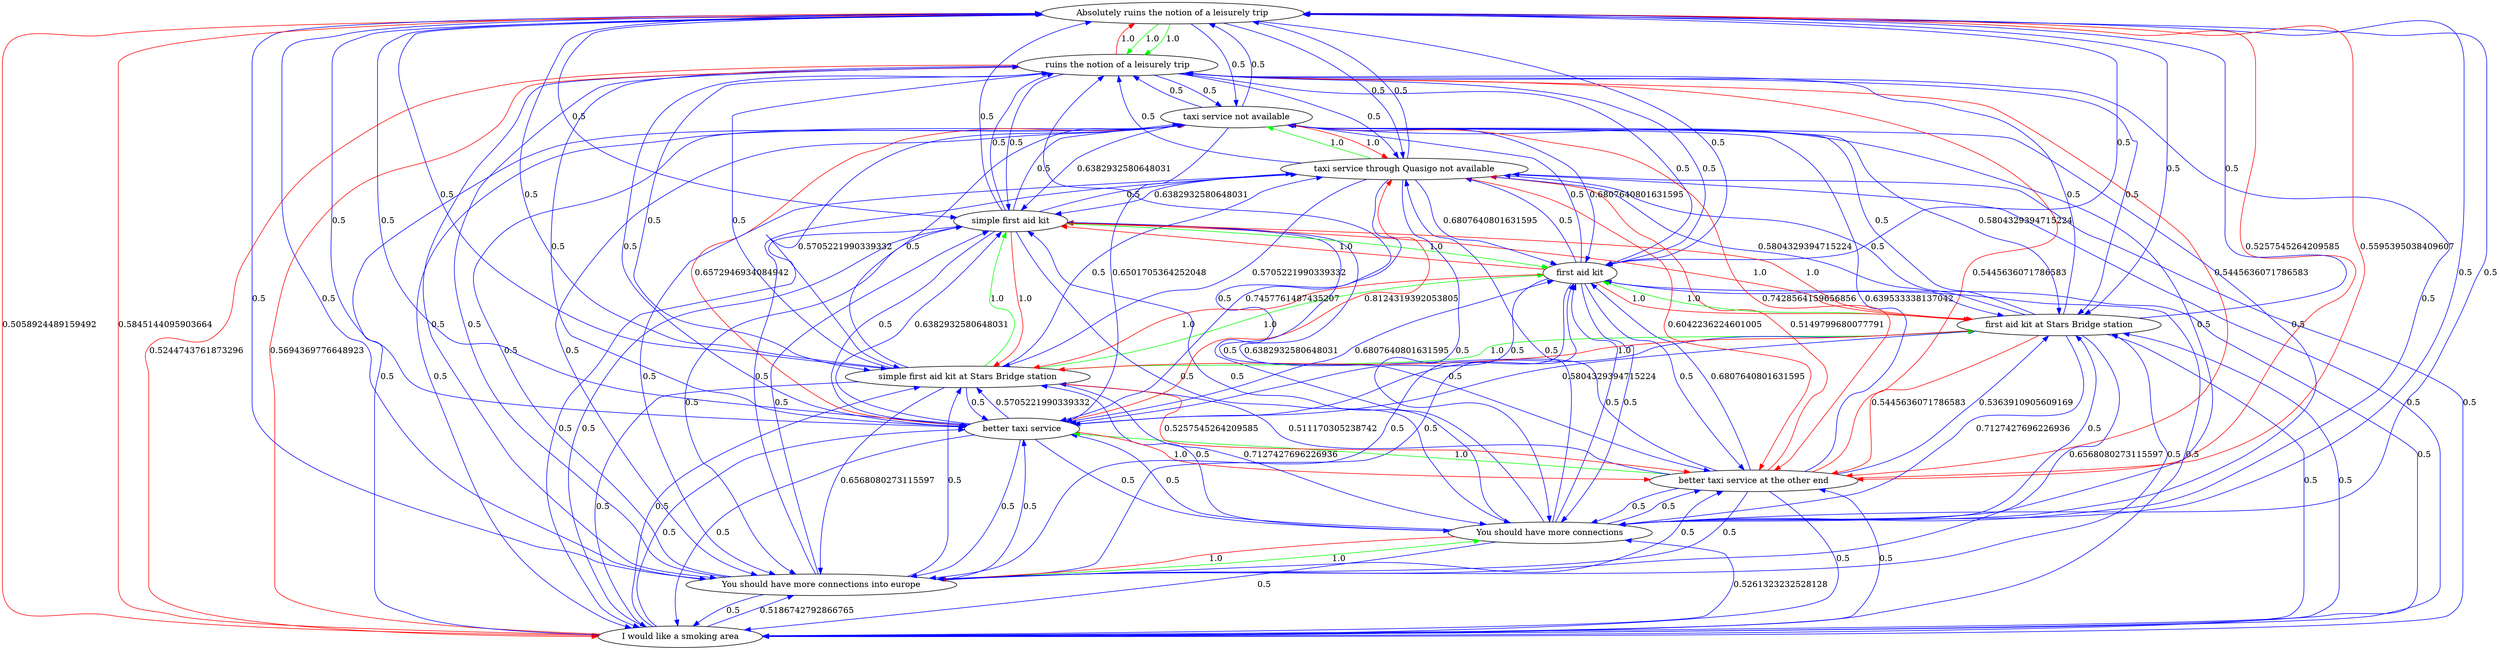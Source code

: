 digraph rawGraph {
"Absolutely ruins the notion of a leisurely trip";"ruins the notion of a leisurely trip";"I would like a smoking area";"You should have more connections into europe";"You should have more connections";"better taxi service at the other end";"better taxi service";"simple first aid kit at Stars Bridge station";"first aid kit at Stars Bridge station";"first aid kit";"simple first aid kit";"taxi service through Quasigo not available";"taxi service not available";"Absolutely ruins the notion of a leisurely trip" -> "ruins the notion of a leisurely trip" [label=1.0] [color=green]
"Absolutely ruins the notion of a leisurely trip" -> "ruins the notion of a leisurely trip" [label=1.0] [color=green]
"ruins the notion of a leisurely trip" -> "Absolutely ruins the notion of a leisurely trip" [label=1.0] [color=red]
"Absolutely ruins the notion of a leisurely trip" -> "I would like a smoking area" [label=0.5058924489159492] [color=red]
"ruins the notion of a leisurely trip" -> "I would like a smoking area" [label=0.5244743761873296] [color=red]
"I would like a smoking area" -> "Absolutely ruins the notion of a leisurely trip" [label=0.5845144095903664] [color=red]
"I would like a smoking area" -> "ruins the notion of a leisurely trip" [label=0.5694369776648923] [color=red]
"You should have more connections into europe" -> "You should have more connections" [label=1.0] [color=green]
"You should have more connections" -> "You should have more connections into europe" [label=1.0] [color=red]
"Absolutely ruins the notion of a leisurely trip" -> "You should have more connections into europe" [label=0.5] [color=blue]
"Absolutely ruins the notion of a leisurely trip" -> "You should have more connections" [label=0.5] [color=blue]
"ruins the notion of a leisurely trip" -> "You should have more connections into europe" [label=0.5] [color=blue]
"ruins the notion of a leisurely trip" -> "You should have more connections" [label=0.5] [color=blue]
"I would like a smoking area" -> "You should have more connections into europe" [label=0.5186742792866765] [color=blue]
"I would like a smoking area" -> "You should have more connections" [label=0.5261323232528128] [color=blue]
"You should have more connections into europe" -> "Absolutely ruins the notion of a leisurely trip" [label=0.5] [color=blue]
"You should have more connections into europe" -> "ruins the notion of a leisurely trip" [label=0.5] [color=blue]
"You should have more connections into europe" -> "I would like a smoking area" [label=0.5] [color=blue]
"You should have more connections" -> "Absolutely ruins the notion of a leisurely trip" [label=0.5] [color=blue]
"You should have more connections" -> "ruins the notion of a leisurely trip" [label=0.5] [color=blue]
"You should have more connections" -> "I would like a smoking area" [label=0.5] [color=blue]
"better taxi service at the other end" -> "better taxi service" [label=1.0] [color=green]
"better taxi service" -> "better taxi service at the other end" [label=1.0] [color=red]
"Absolutely ruins the notion of a leisurely trip" -> "better taxi service at the other end" [label=0.5257545264209585] [color=red]
"Absolutely ruins the notion of a leisurely trip" -> "better taxi service" [label=0.5] [color=blue]
"ruins the notion of a leisurely trip" -> "better taxi service at the other end" [label=0.5445636071786583] [color=red]
"ruins the notion of a leisurely trip" -> "better taxi service" [label=0.5] [color=blue]
"I would like a smoking area" -> "better taxi service at the other end" [label=0.5] [color=blue]
"I would like a smoking area" -> "better taxi service" [label=0.5] [color=blue]
"You should have more connections into europe" -> "better taxi service at the other end" [label=0.5] [color=blue]
"You should have more connections into europe" -> "better taxi service" [label=0.5] [color=blue]
"You should have more connections" -> "better taxi service at the other end" [label=0.5] [color=blue]
"You should have more connections" -> "better taxi service" [label=0.5] [color=blue]
"better taxi service at the other end" -> "Absolutely ruins the notion of a leisurely trip" [label=0.5595395038409607] [color=red]
"better taxi service at the other end" -> "ruins the notion of a leisurely trip" [label=0.5445636071786583] [color=red]
"better taxi service at the other end" -> "I would like a smoking area" [label=0.5] [color=blue]
"better taxi service at the other end" -> "You should have more connections into europe" [label=0.5] [color=blue]
"better taxi service at the other end" -> "You should have more connections" [label=0.5] [color=blue]
"better taxi service" -> "Absolutely ruins the notion of a leisurely trip" [label=0.5] [color=blue]
"better taxi service" -> "ruins the notion of a leisurely trip" [label=0.5] [color=blue]
"better taxi service" -> "I would like a smoking area" [label=0.5] [color=blue]
"better taxi service" -> "You should have more connections into europe" [label=0.5] [color=blue]
"better taxi service" -> "You should have more connections" [label=0.5] [color=blue]
"simple first aid kit at Stars Bridge station" -> "first aid kit at Stars Bridge station" [label=1.0] [color=green]
"first aid kit at Stars Bridge station" -> "first aid kit" [label=1.0] [color=green]
"simple first aid kit at Stars Bridge station" -> "simple first aid kit" [label=1.0] [color=green]
"simple first aid kit" -> "first aid kit" [label=1.0] [color=green]
"simple first aid kit at Stars Bridge station" -> "first aid kit" [label=1.0] [color=green]
"first aid kit at Stars Bridge station" -> "simple first aid kit at Stars Bridge station" [label=1.0] [color=red]
"first aid kit at Stars Bridge station" -> "simple first aid kit" [label=1.0] [color=red]
"first aid kit" -> "simple first aid kit at Stars Bridge station" [label=1.0] [color=red]
"first aid kit" -> "first aid kit at Stars Bridge station" [label=1.0] [color=red]
"first aid kit" -> "simple first aid kit" [label=1.0] [color=red]
"simple first aid kit" -> "simple first aid kit at Stars Bridge station" [label=1.0] [color=red]
"simple first aid kit" -> "first aid kit at Stars Bridge station" [label=1.0] [color=red]
"Absolutely ruins the notion of a leisurely trip" -> "simple first aid kit at Stars Bridge station" [label=0.5] [color=blue]
"Absolutely ruins the notion of a leisurely trip" -> "first aid kit at Stars Bridge station" [label=0.5] [color=blue]
"Absolutely ruins the notion of a leisurely trip" -> "first aid kit" [label=0.5] [color=blue]
"Absolutely ruins the notion of a leisurely trip" -> "simple first aid kit" [label=0.5] [color=blue]
"ruins the notion of a leisurely trip" -> "simple first aid kit at Stars Bridge station" [label=0.5] [color=blue]
"ruins the notion of a leisurely trip" -> "first aid kit at Stars Bridge station" [label=0.5] [color=blue]
"ruins the notion of a leisurely trip" -> "first aid kit" [label=0.5] [color=blue]
"ruins the notion of a leisurely trip" -> "simple first aid kit" [label=0.5] [color=blue]
"I would like a smoking area" -> "simple first aid kit at Stars Bridge station" [label=0.5] [color=blue]
"I would like a smoking area" -> "first aid kit at Stars Bridge station" [label=0.5] [color=blue]
"I would like a smoking area" -> "first aid kit" [label=0.5] [color=blue]
"I would like a smoking area" -> "simple first aid kit" [label=0.5] [color=blue]
"You should have more connections into europe" -> "simple first aid kit at Stars Bridge station" [label=0.5] [color=blue]
"You should have more connections into europe" -> "first aid kit at Stars Bridge station" [label=0.5] [color=blue]
"You should have more connections into europe" -> "first aid kit" [label=0.5] [color=blue]
"You should have more connections into europe" -> "simple first aid kit" [label=0.5] [color=blue]
"You should have more connections" -> "simple first aid kit at Stars Bridge station" [label=0.5] [color=blue]
"You should have more connections" -> "first aid kit at Stars Bridge station" [label=0.5] [color=blue]
"You should have more connections" -> "first aid kit" [label=0.5] [color=blue]
"You should have more connections" -> "simple first aid kit" [label=0.5] [color=blue]
"better taxi service at the other end" -> "simple first aid kit at Stars Bridge station" [label=0.511170305238742] [color=blue]
"better taxi service at the other end" -> "first aid kit at Stars Bridge station" [label=0.5363910905609169] [color=blue]
"better taxi service at the other end" -> "first aid kit" [label=0.6807640801631595] [color=blue]
"better taxi service at the other end" -> "simple first aid kit" [label=0.6382932580648031] [color=blue]
"better taxi service" -> "simple first aid kit at Stars Bridge station" [label=0.5705221990339332] [color=blue]
"better taxi service" -> "first aid kit at Stars Bridge station" [label=0.5804329394715224] [color=blue]
"better taxi service" -> "first aid kit" [label=0.6807640801631595] [color=blue]
"better taxi service" -> "simple first aid kit" [label=0.6382932580648031] [color=blue]
"simple first aid kit at Stars Bridge station" -> "Absolutely ruins the notion of a leisurely trip" [label=0.5] [color=blue]
"simple first aid kit at Stars Bridge station" -> "ruins the notion of a leisurely trip" [label=0.5] [color=blue]
"simple first aid kit at Stars Bridge station" -> "I would like a smoking area" [label=0.5] [color=blue]
"simple first aid kit at Stars Bridge station" -> "You should have more connections into europe" [label=0.6568080273115597] [color=blue]
"simple first aid kit at Stars Bridge station" -> "You should have more connections" [label=0.7127427696226936] [color=blue]
"simple first aid kit at Stars Bridge station" -> "better taxi service at the other end" [label=0.5257545264209585] [color=red]
"simple first aid kit at Stars Bridge station" -> "better taxi service" [label=0.5] [color=blue]
"first aid kit at Stars Bridge station" -> "Absolutely ruins the notion of a leisurely trip" [label=0.5] [color=blue]
"first aid kit at Stars Bridge station" -> "ruins the notion of a leisurely trip" [label=0.5] [color=blue]
"first aid kit at Stars Bridge station" -> "I would like a smoking area" [label=0.5] [color=blue]
"first aid kit at Stars Bridge station" -> "You should have more connections into europe" [label=0.6568080273115597] [color=blue]
"first aid kit at Stars Bridge station" -> "You should have more connections" [label=0.7127427696226936] [color=blue]
"first aid kit at Stars Bridge station" -> "better taxi service at the other end" [label=0.5445636071786583] [color=red]
"first aid kit at Stars Bridge station" -> "better taxi service" [label=0.5] [color=blue]
"first aid kit" -> "Absolutely ruins the notion of a leisurely trip" [label=0.5] [color=blue]
"first aid kit" -> "ruins the notion of a leisurely trip" [label=0.5] [color=blue]
"first aid kit" -> "I would like a smoking area" [label=0.5] [color=blue]
"first aid kit" -> "You should have more connections into europe" [label=0.5] [color=blue]
"first aid kit" -> "You should have more connections" [label=0.5] [color=blue]
"first aid kit" -> "better taxi service at the other end" [label=0.5] [color=blue]
"first aid kit" -> "better taxi service" [label=0.5] [color=blue]
"simple first aid kit" -> "Absolutely ruins the notion of a leisurely trip" [label=0.5] [color=blue]
"simple first aid kit" -> "ruins the notion of a leisurely trip" [label=0.5] [color=blue]
"simple first aid kit" -> "I would like a smoking area" [label=0.5] [color=blue]
"simple first aid kit" -> "You should have more connections into europe" [label=0.5] [color=blue]
"simple first aid kit" -> "You should have more connections" [label=0.5] [color=blue]
"simple first aid kit" -> "better taxi service at the other end" [label=0.5] [color=blue]
"simple first aid kit" -> "better taxi service" [label=0.5] [color=blue]
"taxi service through Quasigo not available" -> "taxi service not available" [label=1.0] [color=green]
"taxi service not available" -> "taxi service through Quasigo not available" [label=1.0] [color=red]
"Absolutely ruins the notion of a leisurely trip" -> "taxi service through Quasigo not available" [label=0.5] [color=blue]
"Absolutely ruins the notion of a leisurely trip" -> "taxi service not available" [label=0.5] [color=blue]
"ruins the notion of a leisurely trip" -> "taxi service through Quasigo not available" [label=0.5] [color=blue]
"ruins the notion of a leisurely trip" -> "taxi service not available" [label=0.5] [color=blue]
"I would like a smoking area" -> "taxi service through Quasigo not available" [label=0.5] [color=blue]
"I would like a smoking area" -> "taxi service not available" [label=0.5] [color=blue]
"You should have more connections into europe" -> "taxi service through Quasigo not available" [label=0.5] [color=blue]
"You should have more connections into europe" -> "taxi service not available" [label=0.5] [color=blue]
"You should have more connections" -> "taxi service through Quasigo not available" [label=0.5] [color=blue]
"You should have more connections" -> "taxi service not available" [label=0.5] [color=blue]
"better taxi service at the other end" -> "taxi service through Quasigo not available" [label=0.5149799680077791] [color=red]
"better taxi service at the other end" -> "taxi service not available" [label=0.639533338137042] [color=blue]
"better taxi service" -> "taxi service through Quasigo not available" [label=0.8124319392053805] [color=red]
"better taxi service" -> "taxi service not available" [label=0.6572946934084942] [color=red]
"simple first aid kit at Stars Bridge station" -> "taxi service through Quasigo not available" [label=0.5] [color=blue]
"simple first aid kit at Stars Bridge station" -> "taxi service not available" [label=0.5] [color=blue]
"first aid kit at Stars Bridge station" -> "taxi service through Quasigo not available" [label=0.5] [color=blue]
"first aid kit at Stars Bridge station" -> "taxi service not available" [label=0.5] [color=blue]
"first aid kit" -> "taxi service through Quasigo not available" [label=0.5] [color=blue]
"first aid kit" -> "taxi service not available" [label=0.5] [color=blue]
"simple first aid kit" -> "taxi service through Quasigo not available" [label=0.5] [color=blue]
"simple first aid kit" -> "taxi service not available" [label=0.5] [color=blue]
"taxi service through Quasigo not available" -> "Absolutely ruins the notion of a leisurely trip" [label=0.5] [color=blue]
"taxi service through Quasigo not available" -> "ruins the notion of a leisurely trip" [label=0.5] [color=blue]
"taxi service through Quasigo not available" -> "I would like a smoking area" [label=0.5] [color=blue]
"taxi service through Quasigo not available" -> "You should have more connections into europe" [label=0.5] [color=blue]
"taxi service through Quasigo not available" -> "You should have more connections" [label=0.5] [color=blue]
"taxi service through Quasigo not available" -> "better taxi service at the other end" [label=0.6042236224601005] [color=red]
"taxi service through Quasigo not available" -> "better taxi service" [label=0.7457761487435207] [color=blue]
"taxi service through Quasigo not available" -> "simple first aid kit at Stars Bridge station" [label=0.5705221990339332] [color=blue]
"taxi service through Quasigo not available" -> "first aid kit at Stars Bridge station" [label=0.5804329394715224] [color=blue]
"taxi service through Quasigo not available" -> "first aid kit" [label=0.6807640801631595] [color=blue]
"taxi service through Quasigo not available" -> "simple first aid kit" [label=0.6382932580648031] [color=blue]
"taxi service not available" -> "Absolutely ruins the notion of a leisurely trip" [label=0.5] [color=blue]
"taxi service not available" -> "ruins the notion of a leisurely trip" [label=0.5] [color=blue]
"taxi service not available" -> "I would like a smoking area" [label=0.5] [color=blue]
"taxi service not available" -> "You should have more connections into europe" [label=0.5] [color=blue]
"taxi service not available" -> "You should have more connections" [label=0.5] [color=blue]
"taxi service not available" -> "better taxi service at the other end" [label=0.7428564159656856] [color=red]
"taxi service not available" -> "better taxi service" [label=0.6501705364252048] [color=blue]
"taxi service not available" -> "simple first aid kit at Stars Bridge station" [label=0.5705221990339332] [color=blue]
"taxi service not available" -> "first aid kit at Stars Bridge station" [label=0.5804329394715224] [color=blue]
"taxi service not available" -> "first aid kit" [label=0.6807640801631595] [color=blue]
"taxi service not available" -> "simple first aid kit" [label=0.6382932580648031] [color=blue]
}